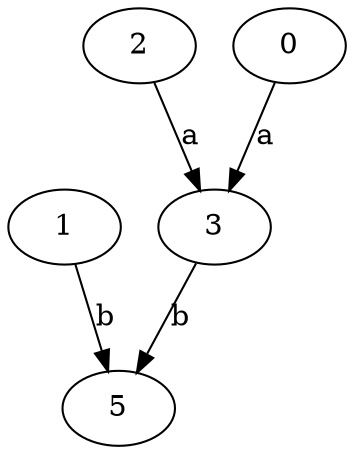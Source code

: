 strict digraph  {
1;
2;
0;
3;
5;
1 -> 5  [label=b];
2 -> 3  [label=a];
0 -> 3  [label=a];
3 -> 5  [label=b];
}
